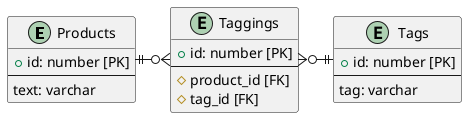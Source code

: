 @startuml

entity Products {
    + id: number [PK]
    ---
    text: varchar
}

entity Tags {
    + id: number [PK]
    ---
    tag: varchar
}

entity Taggings {
    + id: number [PK]
    ---
    # product_id [FK]
    # tag_id [FK]
}

Products    ||-ri-o{ Taggings
Taggings    }o-ri-|| Tags

@enduml